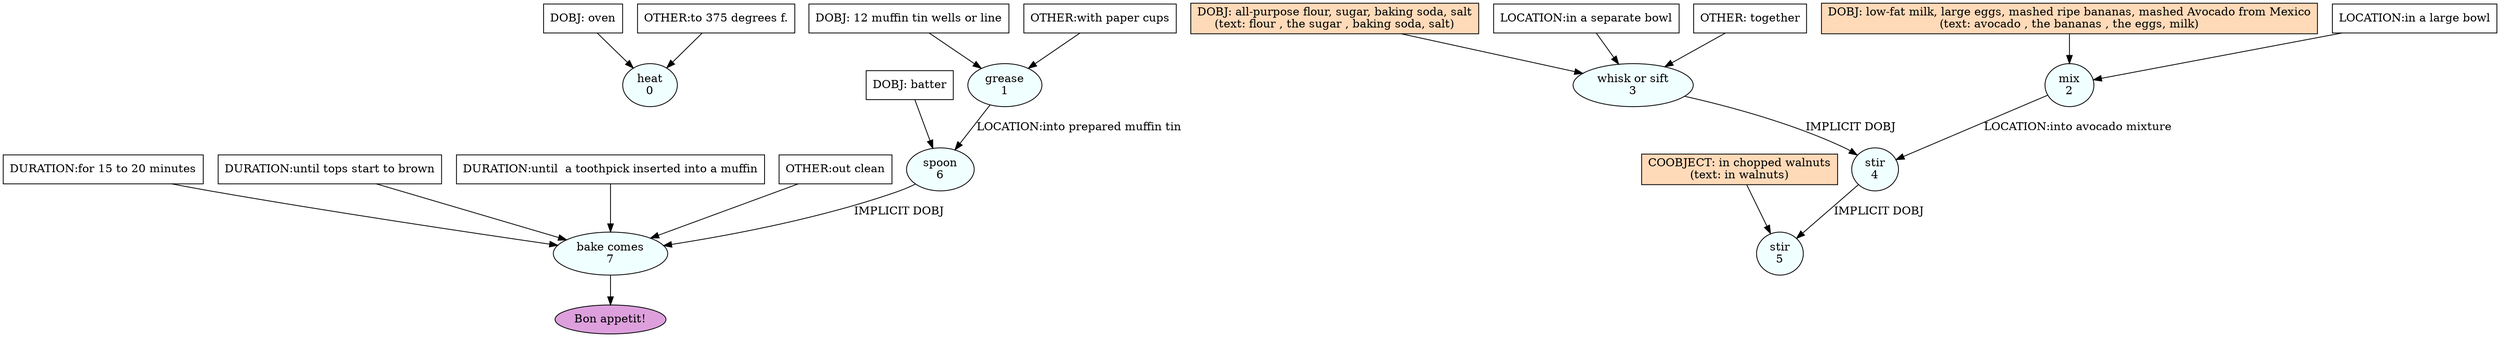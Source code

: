 digraph recipe {
E0[label="heat
0", shape=oval, style=filled, fillcolor=azure]
E1[label="grease
1", shape=oval, style=filled, fillcolor=azure]
E2[label="mix
2", shape=oval, style=filled, fillcolor=azure]
E3[label="whisk or sift
3", shape=oval, style=filled, fillcolor=azure]
E4[label="stir
4", shape=oval, style=filled, fillcolor=azure]
E5[label="stir
5", shape=oval, style=filled, fillcolor=azure]
E6[label="spoon
6", shape=oval, style=filled, fillcolor=azure]
E7[label="bake comes
7", shape=oval, style=filled, fillcolor=azure]
D0[label="DOBJ: oven", shape=box, style=filled, fillcolor=white]
D0 -> E0
P0_0[label="OTHER:to 375 degrees f.", shape=box, style=filled, fillcolor=white]
P0_0 -> E0
D3[label="DOBJ: all-purpose flour, sugar, baking soda, salt
(text: flour , the sugar , baking soda, salt)", shape=box, style=filled, fillcolor=peachpuff]
D3 -> E3
P3_0[label="LOCATION:in a separate bowl", shape=box, style=filled, fillcolor=white]
P3_0 -> E3
O3_0[label="OTHER: together", shape=box, style=filled, fillcolor=white]
O3_0 -> E3
D1[label="DOBJ: 12 muffin tin wells or line", shape=box, style=filled, fillcolor=white]
D1 -> E1
P1_0[label="OTHER:with paper cups", shape=box, style=filled, fillcolor=white]
P1_0 -> E1
D2[label="DOBJ: low-fat milk, large eggs, mashed ripe bananas, mashed Avocado from Mexico
(text: avocado , the bananas , the eggs, milk)", shape=box, style=filled, fillcolor=peachpuff]
D2 -> E2
P2_0[label="LOCATION:in a large bowl", shape=box, style=filled, fillcolor=white]
P2_0 -> E2
E3 -> E4 [label="IMPLICIT DOBJ"]
E2 -> E4 [label="LOCATION:into avocado mixture"]
E4 -> E5 [label="IMPLICIT DOBJ"]
P5_0_ing[label="COOBJECT: in chopped walnuts
(text: in walnuts)", shape=box, style=filled, fillcolor=peachpuff]
P5_0_ing -> E5
D6_0[label="DOBJ: batter", shape=box, style=filled, fillcolor=white]
D6_0 -> E6
E1 -> E6 [label="LOCATION:into prepared muffin tin"]
E6 -> E7 [label="IMPLICIT DOBJ"]
P7_0_0[label="DURATION:for 15 to 20 minutes", shape=box, style=filled, fillcolor=white]
P7_0_0 -> E7
P7_1_0[label="DURATION:until tops start to brown", shape=box, style=filled, fillcolor=white]
P7_1_0 -> E7
P7_1_1[label="DURATION:until  a toothpick inserted into a muffin", shape=box, style=filled, fillcolor=white]
P7_1_1 -> E7
P7_2_0[label="OTHER:out clean", shape=box, style=filled, fillcolor=white]
P7_2_0 -> E7
EOR[label="Bon appetit!", shape=oval, style=filled, fillcolor=plum]
E7 -> EOR
}
